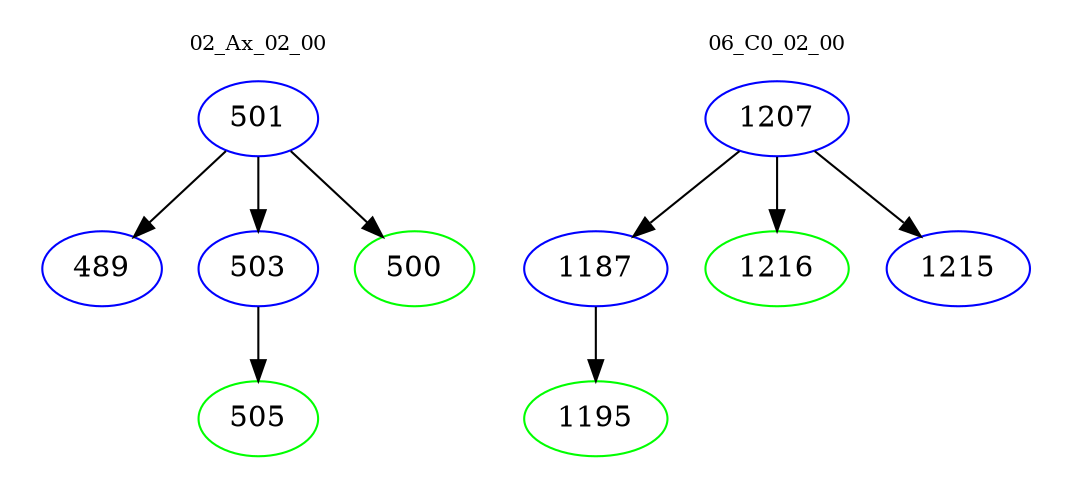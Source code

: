 digraph{
subgraph cluster_0 {
color = white
label = "02_Ax_02_00";
fontsize=10;
T0_501 [label="501", color="blue"]
T0_501 -> T0_489 [color="black"]
T0_489 [label="489", color="blue"]
T0_501 -> T0_503 [color="black"]
T0_503 [label="503", color="blue"]
T0_503 -> T0_505 [color="black"]
T0_505 [label="505", color="green"]
T0_501 -> T0_500 [color="black"]
T0_500 [label="500", color="green"]
}
subgraph cluster_1 {
color = white
label = "06_C0_02_00";
fontsize=10;
T1_1207 [label="1207", color="blue"]
T1_1207 -> T1_1187 [color="black"]
T1_1187 [label="1187", color="blue"]
T1_1187 -> T1_1195 [color="black"]
T1_1195 [label="1195", color="green"]
T1_1207 -> T1_1216 [color="black"]
T1_1216 [label="1216", color="green"]
T1_1207 -> T1_1215 [color="black"]
T1_1215 [label="1215", color="blue"]
}
}
